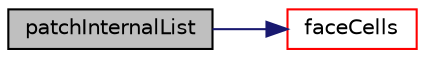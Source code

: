 digraph "patchInternalList"
{
  bgcolor="transparent";
  edge [fontname="Helvetica",fontsize="10",labelfontname="Helvetica",labelfontsize="10"];
  node [fontname="Helvetica",fontsize="10",shape=record];
  rankdir="LR";
  Node3930 [label="patchInternalList",height=0.2,width=0.4,color="black", fillcolor="grey75", style="filled", fontcolor="black"];
  Node3930 -> Node3931 [color="midnightblue",fontsize="10",style="solid",fontname="Helvetica"];
  Node3931 [label="faceCells",height=0.2,width=0.4,color="red",URL="$a28633.html#afbfac825732ef2770fff4261b4e930e9",tooltip="Return face-cell addressing. "];
}
